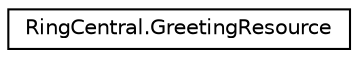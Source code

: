 digraph "Graphical Class Hierarchy"
{
 // LATEX_PDF_SIZE
  edge [fontname="Helvetica",fontsize="10",labelfontname="Helvetica",labelfontsize="10"];
  node [fontname="Helvetica",fontsize="10",shape=record];
  rankdir="LR";
  Node0 [label="RingCentral.GreetingResource",height=0.2,width=0.4,color="black", fillcolor="white", style="filled",URL="$classRingCentral_1_1GreetingResource.html",tooltip=" "];
}
